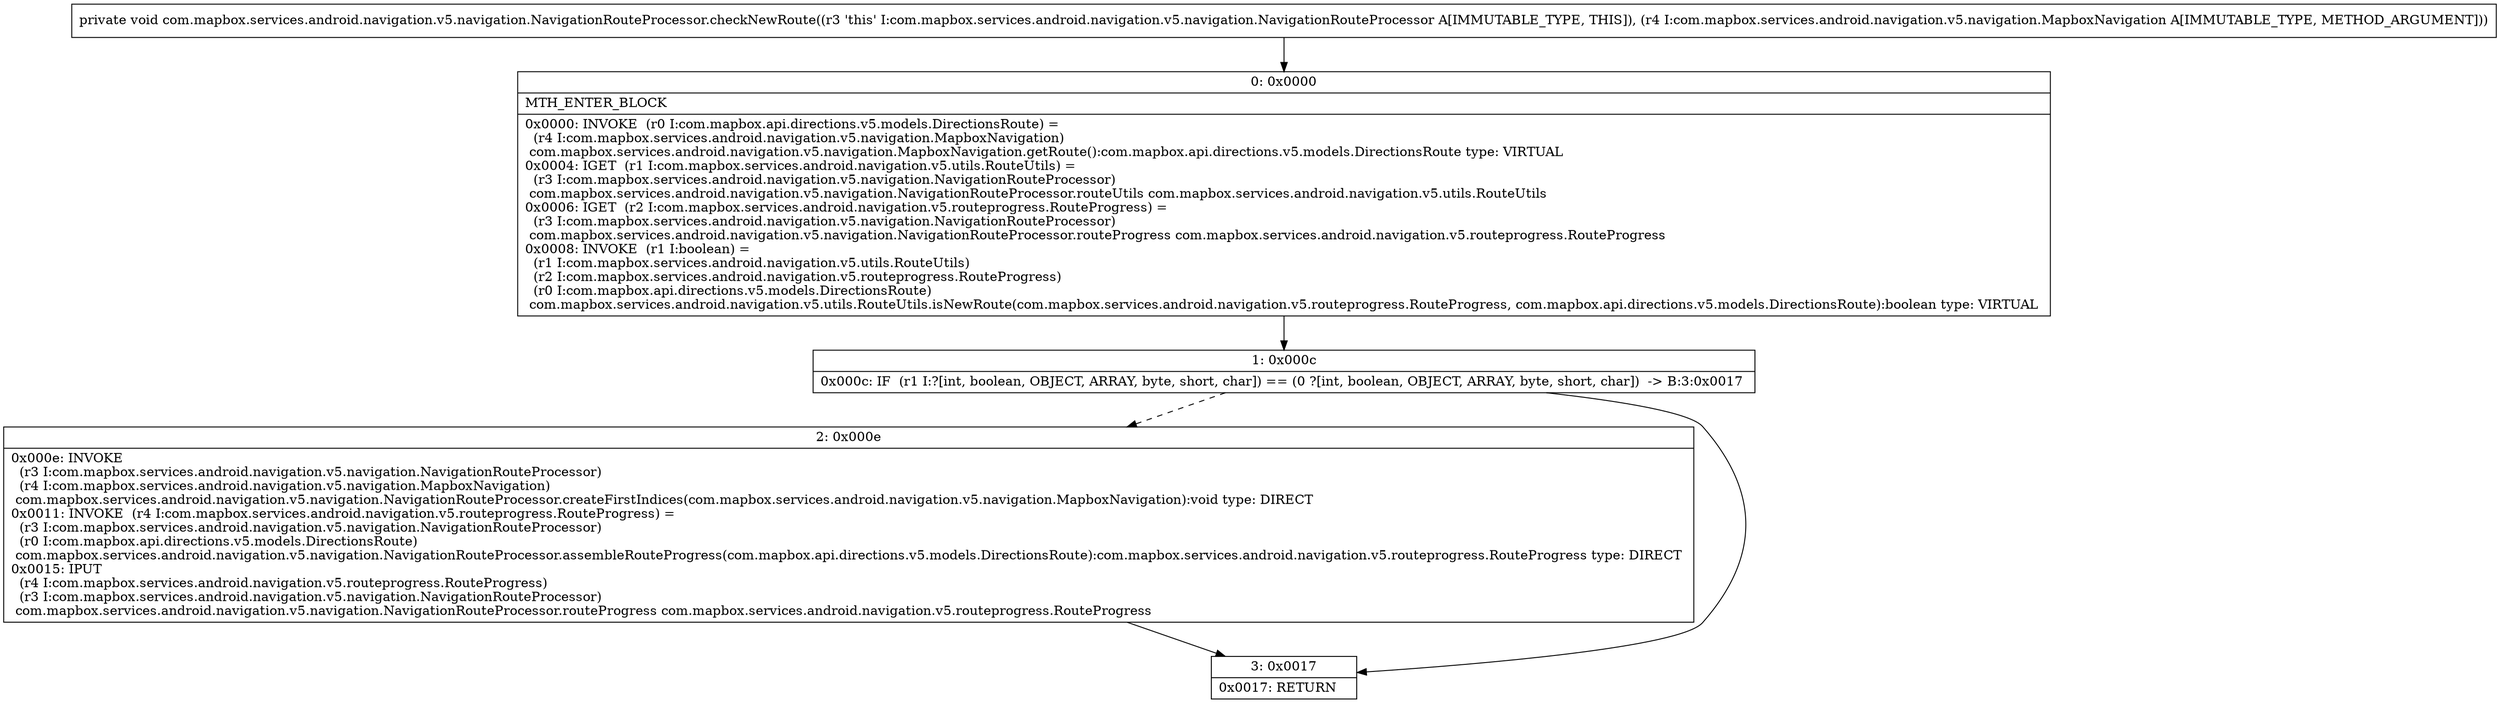 digraph "CFG forcom.mapbox.services.android.navigation.v5.navigation.NavigationRouteProcessor.checkNewRoute(Lcom\/mapbox\/services\/android\/navigation\/v5\/navigation\/MapboxNavigation;)V" {
Node_0 [shape=record,label="{0\:\ 0x0000|MTH_ENTER_BLOCK\l|0x0000: INVOKE  (r0 I:com.mapbox.api.directions.v5.models.DirectionsRoute) = \l  (r4 I:com.mapbox.services.android.navigation.v5.navigation.MapboxNavigation)\l com.mapbox.services.android.navigation.v5.navigation.MapboxNavigation.getRoute():com.mapbox.api.directions.v5.models.DirectionsRoute type: VIRTUAL \l0x0004: IGET  (r1 I:com.mapbox.services.android.navigation.v5.utils.RouteUtils) = \l  (r3 I:com.mapbox.services.android.navigation.v5.navigation.NavigationRouteProcessor)\l com.mapbox.services.android.navigation.v5.navigation.NavigationRouteProcessor.routeUtils com.mapbox.services.android.navigation.v5.utils.RouteUtils \l0x0006: IGET  (r2 I:com.mapbox.services.android.navigation.v5.routeprogress.RouteProgress) = \l  (r3 I:com.mapbox.services.android.navigation.v5.navigation.NavigationRouteProcessor)\l com.mapbox.services.android.navigation.v5.navigation.NavigationRouteProcessor.routeProgress com.mapbox.services.android.navigation.v5.routeprogress.RouteProgress \l0x0008: INVOKE  (r1 I:boolean) = \l  (r1 I:com.mapbox.services.android.navigation.v5.utils.RouteUtils)\l  (r2 I:com.mapbox.services.android.navigation.v5.routeprogress.RouteProgress)\l  (r0 I:com.mapbox.api.directions.v5.models.DirectionsRoute)\l com.mapbox.services.android.navigation.v5.utils.RouteUtils.isNewRoute(com.mapbox.services.android.navigation.v5.routeprogress.RouteProgress, com.mapbox.api.directions.v5.models.DirectionsRoute):boolean type: VIRTUAL \l}"];
Node_1 [shape=record,label="{1\:\ 0x000c|0x000c: IF  (r1 I:?[int, boolean, OBJECT, ARRAY, byte, short, char]) == (0 ?[int, boolean, OBJECT, ARRAY, byte, short, char])  \-\> B:3:0x0017 \l}"];
Node_2 [shape=record,label="{2\:\ 0x000e|0x000e: INVOKE  \l  (r3 I:com.mapbox.services.android.navigation.v5.navigation.NavigationRouteProcessor)\l  (r4 I:com.mapbox.services.android.navigation.v5.navigation.MapboxNavigation)\l com.mapbox.services.android.navigation.v5.navigation.NavigationRouteProcessor.createFirstIndices(com.mapbox.services.android.navigation.v5.navigation.MapboxNavigation):void type: DIRECT \l0x0011: INVOKE  (r4 I:com.mapbox.services.android.navigation.v5.routeprogress.RouteProgress) = \l  (r3 I:com.mapbox.services.android.navigation.v5.navigation.NavigationRouteProcessor)\l  (r0 I:com.mapbox.api.directions.v5.models.DirectionsRoute)\l com.mapbox.services.android.navigation.v5.navigation.NavigationRouteProcessor.assembleRouteProgress(com.mapbox.api.directions.v5.models.DirectionsRoute):com.mapbox.services.android.navigation.v5.routeprogress.RouteProgress type: DIRECT \l0x0015: IPUT  \l  (r4 I:com.mapbox.services.android.navigation.v5.routeprogress.RouteProgress)\l  (r3 I:com.mapbox.services.android.navigation.v5.navigation.NavigationRouteProcessor)\l com.mapbox.services.android.navigation.v5.navigation.NavigationRouteProcessor.routeProgress com.mapbox.services.android.navigation.v5.routeprogress.RouteProgress \l}"];
Node_3 [shape=record,label="{3\:\ 0x0017|0x0017: RETURN   \l}"];
MethodNode[shape=record,label="{private void com.mapbox.services.android.navigation.v5.navigation.NavigationRouteProcessor.checkNewRoute((r3 'this' I:com.mapbox.services.android.navigation.v5.navigation.NavigationRouteProcessor A[IMMUTABLE_TYPE, THIS]), (r4 I:com.mapbox.services.android.navigation.v5.navigation.MapboxNavigation A[IMMUTABLE_TYPE, METHOD_ARGUMENT])) }"];
MethodNode -> Node_0;
Node_0 -> Node_1;
Node_1 -> Node_2[style=dashed];
Node_1 -> Node_3;
Node_2 -> Node_3;
}

